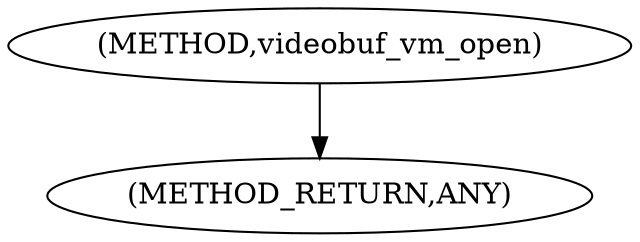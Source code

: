 digraph "videobuf_vm_open" {  
"111669149735" [label = <(METHOD,videobuf_vm_open)> ]
"128849018919" [label = <(METHOD_RETURN,ANY)> ]
  "111669149735" -> "128849018919" 
}
